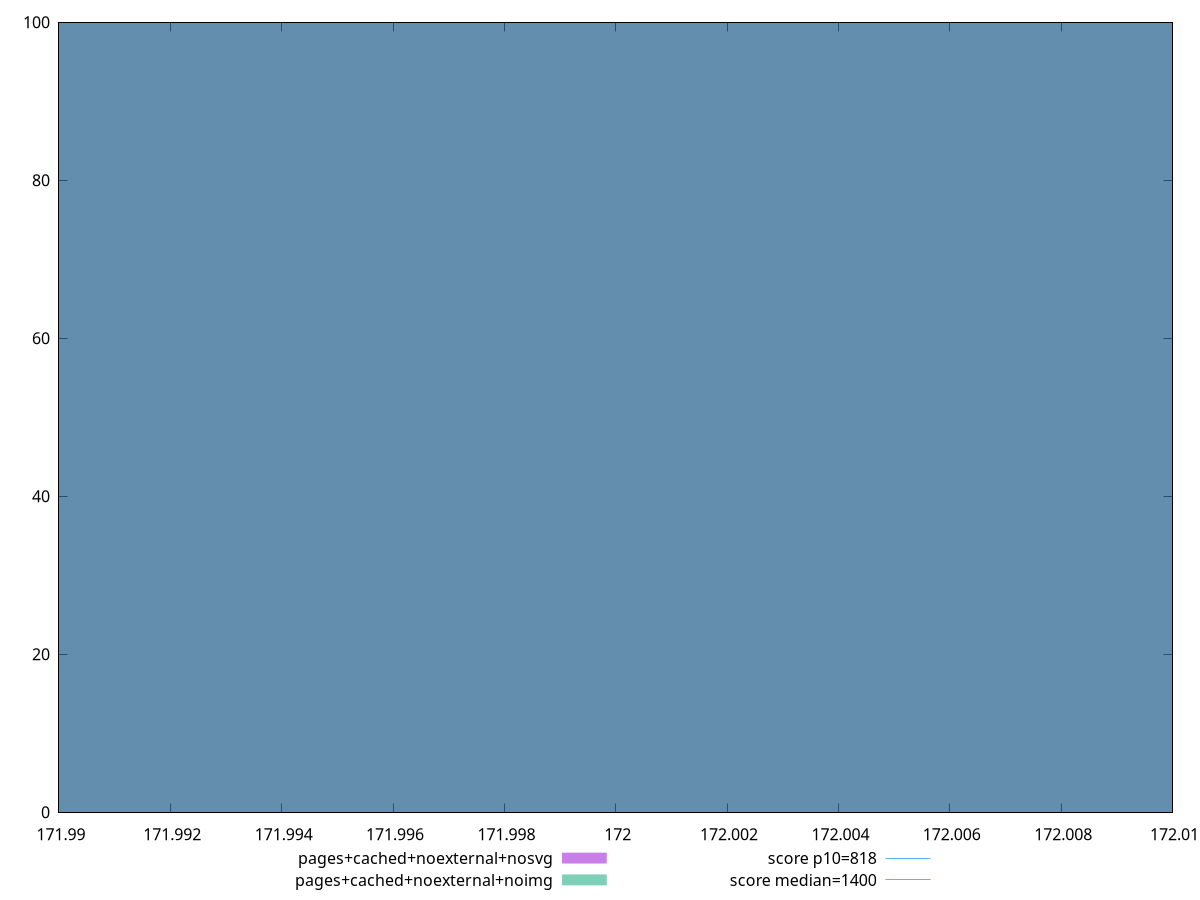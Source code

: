 reset

$pagesCachedNoexternalNosvg <<EOF
172 100
EOF

$pagesCachedNoexternalNoimg <<EOF
172 100
EOF

set key outside below
set boxwidth 0.1
set xrange [171.99:172.01]
set yrange [0:100]
set style fill transparent solid 0.5 noborder

set parametric
set terminal svg size 640, 500 enhanced background rgb 'white'
set output "report_00007_2020-12-11T15:55:29.892Z/dom-size/comparison/histogram/7_vs_8.svg"

plot $pagesCachedNoexternalNosvg title "pages+cached+noexternal+nosvg" with boxes, \
     $pagesCachedNoexternalNoimg title "pages+cached+noexternal+noimg" with boxes, \
     818,t title "score p10=818", \
     1400,t title "score median=1400"

reset

